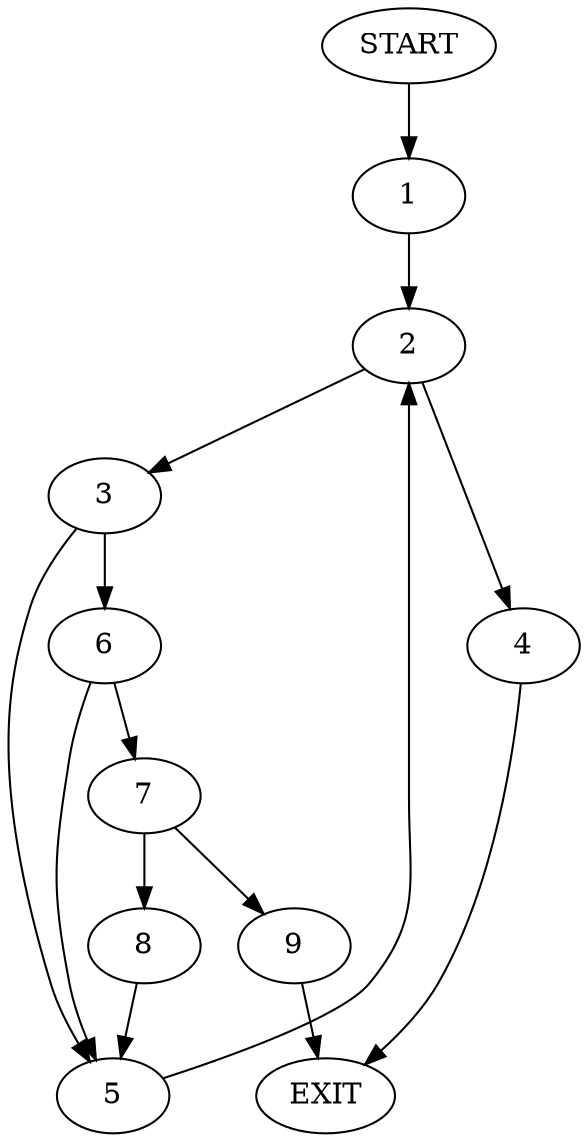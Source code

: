 digraph {
0 [label="START"]
10 [label="EXIT"]
0 -> 1
1 -> 2
2 -> 3
2 -> 4
3 -> 5
3 -> 6
4 -> 10
5 -> 2
6 -> 5
6 -> 7
7 -> 8
7 -> 9
9 -> 10
8 -> 5
}
